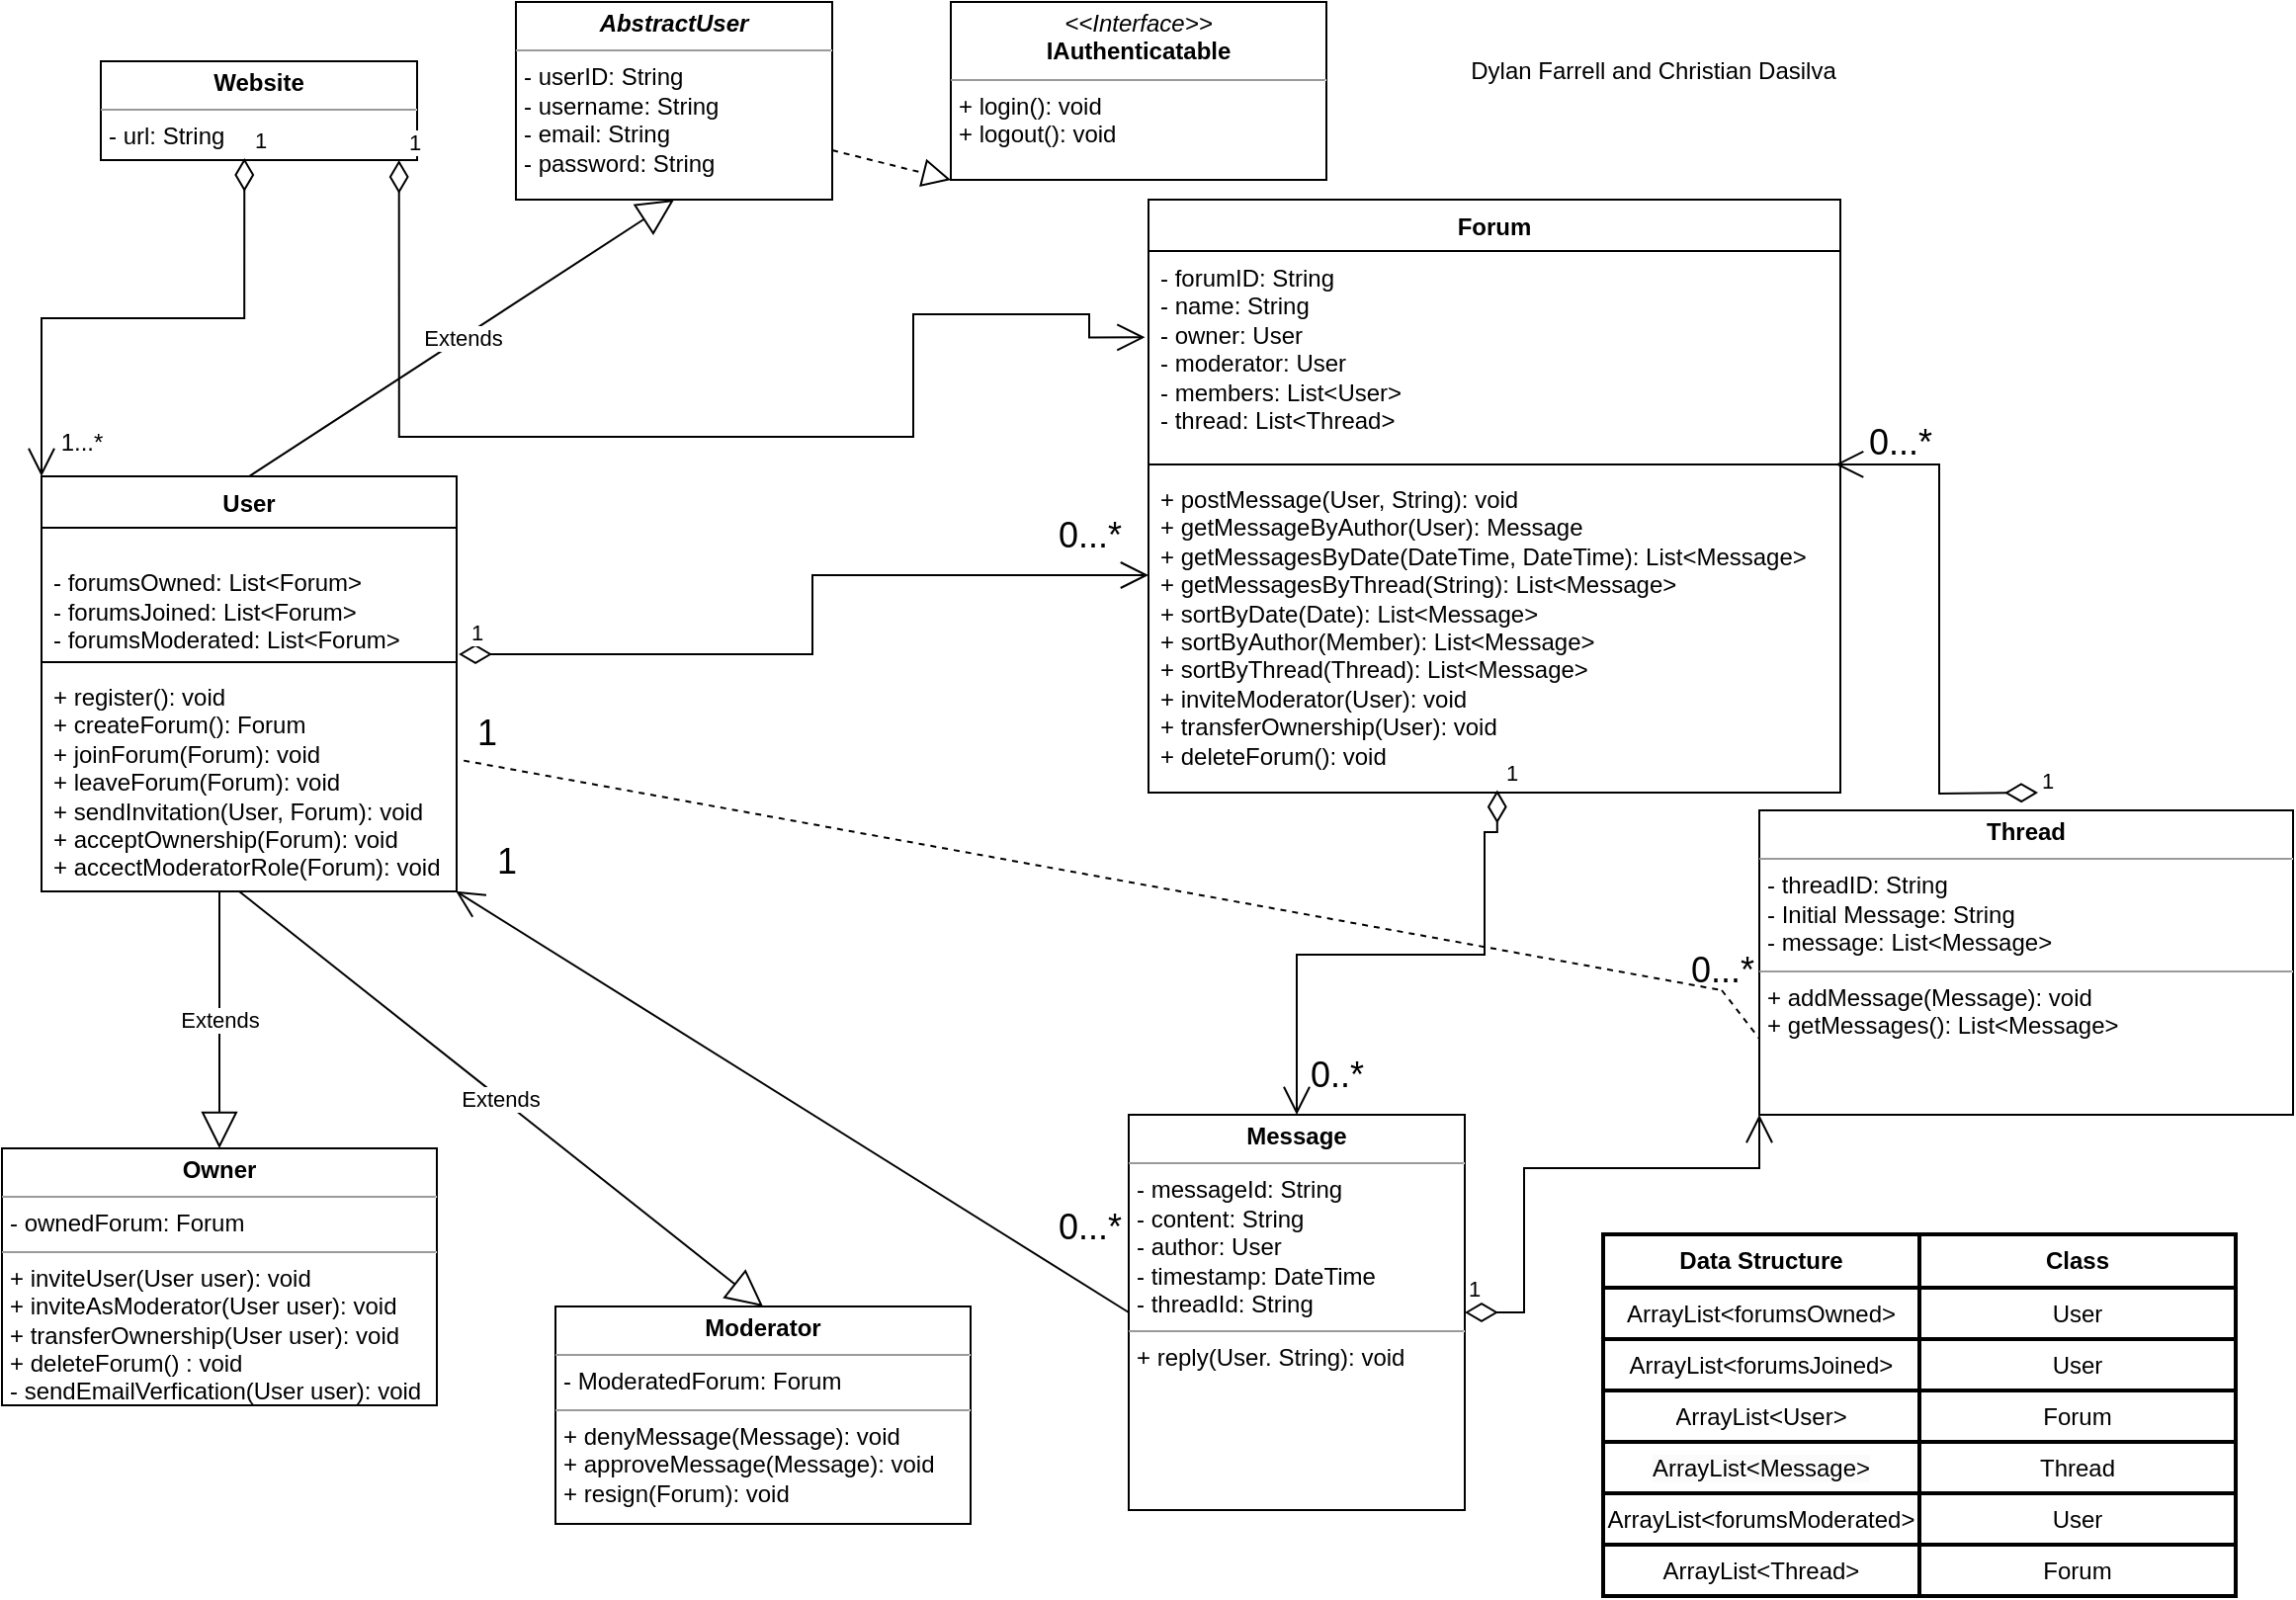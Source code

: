 <mxfile version="22.0.8" type="github">
  <diagram name="Page-1" id="e7e014a7-5840-1c2e-5031-d8a46d1fe8dd">
    <mxGraphModel dx="1687" dy="878" grid="1" gridSize="10" guides="1" tooltips="1" connect="1" arrows="1" fold="1" page="1" pageScale="1" pageWidth="1169" pageHeight="826" background="none" math="0" shadow="0">
      <root>
        <mxCell id="0" />
        <mxCell id="1" parent="0" />
        <mxCell id="8g8TD1aiFG3RHrayoysZ-45" value="User" style="swimlane;fontStyle=1;align=center;verticalAlign=top;childLayout=stackLayout;horizontal=1;startSize=26;horizontalStack=0;resizeParent=1;resizeParentMax=0;resizeLast=0;collapsible=1;marginBottom=0;whiteSpace=wrap;html=1;" parent="1" vertex="1">
          <mxGeometry x="30" y="250" width="210" height="210" as="geometry">
            <mxRectangle x="110" y="201" width="70" height="30" as="alternateBounds" />
          </mxGeometry>
        </mxCell>
        <mxCell id="8g8TD1aiFG3RHrayoysZ-46" value="&lt;br&gt;- forumsOwned: List&amp;lt;Forum&amp;gt;&lt;br&gt;- forumsJoined: List&amp;lt;Forum&amp;gt;&lt;br&gt;- forumsModerated: List&amp;lt;Forum&amp;gt;" style="text;strokeColor=none;fillColor=none;align=left;verticalAlign=top;spacingLeft=4;spacingRight=4;overflow=hidden;rotatable=0;points=[[0,0.5],[1,0.5]];portConstraint=eastwest;whiteSpace=wrap;html=1;" parent="8g8TD1aiFG3RHrayoysZ-45" vertex="1">
          <mxGeometry y="26" width="210" height="64" as="geometry" />
        </mxCell>
        <mxCell id="8g8TD1aiFG3RHrayoysZ-47" value="" style="line;strokeWidth=1;fillColor=none;align=left;verticalAlign=middle;spacingTop=-1;spacingLeft=3;spacingRight=3;rotatable=0;labelPosition=right;points=[];portConstraint=eastwest;strokeColor=inherit;" parent="8g8TD1aiFG3RHrayoysZ-45" vertex="1">
          <mxGeometry y="90" width="210" height="8" as="geometry" />
        </mxCell>
        <mxCell id="8g8TD1aiFG3RHrayoysZ-48" value="+ register(): void&lt;br&gt;+ createForum(): Forum&lt;br&gt;+ joinForum(Forum): void&lt;br&gt;+ leaveForum(Forum): void&lt;br&gt;+ sendInvitation(User, Forum): void&lt;br&gt;+ acceptOwnership(Forum): void&lt;br&gt;+ accectModeratorRole(Forum): void" style="text;strokeColor=none;fillColor=none;align=left;verticalAlign=top;spacingLeft=4;spacingRight=4;overflow=hidden;rotatable=0;points=[[0,0.5],[1,0.5]];portConstraint=eastwest;whiteSpace=wrap;html=1;" parent="8g8TD1aiFG3RHrayoysZ-45" vertex="1">
          <mxGeometry y="98" width="210" height="112" as="geometry" />
        </mxCell>
        <mxCell id="bGQIHmSaB8s9rPA5f1N6-27" value="&lt;p style=&quot;margin:0px;margin-top:4px;text-align:center;&quot;&gt;&lt;b&gt;Message&lt;/b&gt;&lt;/p&gt;&lt;hr size=&quot;1&quot;&gt;&lt;p style=&quot;margin:0px;margin-left:4px;&quot;&gt;- messageId: String&lt;/p&gt;&lt;p style=&quot;margin:0px;margin-left:4px;&quot;&gt;- content: String&lt;/p&gt;&lt;p style=&quot;margin:0px;margin-left:4px;&quot;&gt;- author: User&lt;/p&gt;&lt;p style=&quot;margin:0px;margin-left:4px;&quot;&gt;- timestamp: DateTime&lt;/p&gt;&lt;p style=&quot;margin:0px;margin-left:4px;&quot;&gt;- threadId: String&lt;/p&gt;&lt;hr size=&quot;1&quot;&gt;&lt;p style=&quot;margin:0px;margin-left:4px;&quot;&gt;+ reply(User. String): void&lt;/p&gt;" style="verticalAlign=top;align=left;overflow=fill;fontSize=12;fontFamily=Helvetica;html=1;whiteSpace=wrap;" parent="1" vertex="1">
          <mxGeometry x="580" y="573" width="170" height="200" as="geometry" />
        </mxCell>
        <mxCell id="bGQIHmSaB8s9rPA5f1N6-31" value="" style="endArrow=block;dashed=1;endFill=0;endSize=12;html=1;rounded=0;exitX=1;exitY=0.75;exitDx=0;exitDy=0;entryX=0;entryY=1;entryDx=0;entryDy=0;" parent="1" source="bGQIHmSaB8s9rPA5f1N6-48" target="bGQIHmSaB8s9rPA5f1N6-21" edge="1">
          <mxGeometry width="160" relative="1" as="geometry">
            <mxPoint x="360" y="280" as="sourcePoint" />
            <mxPoint x="520" y="280" as="targetPoint" />
          </mxGeometry>
        </mxCell>
        <mxCell id="bGQIHmSaB8s9rPA5f1N6-41" value="&lt;p style=&quot;margin:0px;margin-top:4px;text-align:center;&quot;&gt;&lt;b&gt;Owner&lt;/b&gt;&lt;/p&gt;&lt;hr size=&quot;1&quot;&gt;&lt;p style=&quot;margin:0px;margin-left:4px;&quot;&gt;&lt;span style=&quot;background-color: initial;&quot;&gt;- ownedForum: Forum&lt;/span&gt;&lt;br&gt;&lt;/p&gt;&lt;hr size=&quot;1&quot;&gt;&lt;p style=&quot;margin:0px;margin-left:4px;&quot;&gt;+ inviteUser(User user): void&lt;/p&gt;&lt;p style=&quot;margin:0px;margin-left:4px;&quot;&gt;+ inviteAsModerator(User user): void&lt;/p&gt;&lt;p style=&quot;margin:0px;margin-left:4px;&quot;&gt;+ transferOwnership(User user): void&lt;/p&gt;&lt;p style=&quot;margin:0px;margin-left:4px;&quot;&gt;&lt;span style=&quot;background-color: initial;&quot;&gt;+ deleteForum() : void&lt;/span&gt;&lt;/p&gt;&lt;p style=&quot;margin:0px;margin-left:4px;&quot;&gt;- sendEmailVerfication(User user): void&lt;/p&gt;" style="verticalAlign=top;align=left;overflow=fill;fontSize=12;fontFamily=Helvetica;html=1;whiteSpace=wrap;" parent="1" vertex="1">
          <mxGeometry x="10" y="590" width="220" height="130" as="geometry" />
        </mxCell>
        <mxCell id="bGQIHmSaB8s9rPA5f1N6-48" value="&lt;p style=&quot;margin:0px;margin-top:4px;text-align:center;&quot;&gt;&lt;b&gt;&lt;i&gt;AbstractUser&lt;/i&gt;&lt;/b&gt;&lt;/p&gt;&lt;hr size=&quot;1&quot;&gt;&lt;p style=&quot;margin:0px;margin-left:4px;&quot;&gt;- userID: String&lt;/p&gt;&lt;p style=&quot;margin:0px;margin-left:4px;&quot;&gt;- username: String&lt;/p&gt;&lt;p style=&quot;margin:0px;margin-left:4px;&quot;&gt;- email: String&lt;/p&gt;&lt;p style=&quot;margin:0px;margin-left:4px;&quot;&gt;- password: String&lt;/p&gt;&lt;p style=&quot;margin:0px;margin-left:4px;&quot;&gt;&lt;br&gt;&lt;/p&gt;" style="verticalAlign=top;align=left;overflow=fill;fontSize=12;fontFamily=Helvetica;html=1;whiteSpace=wrap;" parent="1" vertex="1">
          <mxGeometry x="270" y="10" width="160" height="100" as="geometry" />
        </mxCell>
        <mxCell id="bGQIHmSaB8s9rPA5f1N6-51" value="" style="endArrow=open;endFill=1;endSize=12;html=1;rounded=0;exitX=0;exitY=0.5;exitDx=0;exitDy=0;entryX=0.998;entryY=0.999;entryDx=0;entryDy=0;entryPerimeter=0;" parent="1" source="bGQIHmSaB8s9rPA5f1N6-27" target="8g8TD1aiFG3RHrayoysZ-48" edge="1">
          <mxGeometry width="160" relative="1" as="geometry">
            <mxPoint x="260" y="550" as="sourcePoint" />
            <mxPoint x="340" y="420" as="targetPoint" />
          </mxGeometry>
        </mxCell>
        <mxCell id="bGQIHmSaB8s9rPA5f1N6-52" value="Extends" style="endArrow=block;endSize=16;endFill=0;html=1;rounded=0;entryX=0.5;entryY=1;entryDx=0;entryDy=0;exitX=0.5;exitY=0;exitDx=0;exitDy=0;" parent="1" source="8g8TD1aiFG3RHrayoysZ-45" target="bGQIHmSaB8s9rPA5f1N6-48" edge="1">
          <mxGeometry width="160" relative="1" as="geometry">
            <mxPoint x="130" y="210" as="sourcePoint" />
            <mxPoint x="290" y="210" as="targetPoint" />
          </mxGeometry>
        </mxCell>
        <mxCell id="bGQIHmSaB8s9rPA5f1N6-21" value="&lt;p style=&quot;margin:0px;margin-top:4px;text-align:center;&quot;&gt;&lt;i&gt;&amp;lt;&amp;lt;Interface&amp;gt;&amp;gt;&lt;/i&gt;&lt;br&gt;&lt;b&gt;IAuthenticatable&lt;/b&gt;&lt;/p&gt;&lt;hr size=&quot;1&quot;&gt;&lt;p style=&quot;margin:0px;margin-left:4px;&quot;&gt;+ login(): void&lt;/p&gt;&lt;p style=&quot;margin:0px;margin-left:4px;&quot;&gt;+ logout(): void&lt;/p&gt;" style="verticalAlign=top;align=left;overflow=fill;fontSize=12;fontFamily=Helvetica;html=1;whiteSpace=wrap;" parent="1" vertex="1">
          <mxGeometry x="490" y="10" width="190" height="90" as="geometry" />
        </mxCell>
        <mxCell id="bGQIHmSaB8s9rPA5f1N6-23" value="Forum" style="swimlane;fontStyle=1;align=center;verticalAlign=top;childLayout=stackLayout;horizontal=1;startSize=26;horizontalStack=0;resizeParent=1;resizeParentMax=0;resizeLast=0;collapsible=1;marginBottom=0;whiteSpace=wrap;html=1;" parent="1" vertex="1">
          <mxGeometry x="590" y="110" width="350" height="300" as="geometry" />
        </mxCell>
        <mxCell id="bGQIHmSaB8s9rPA5f1N6-24" value="- forumID: String&lt;br&gt;- name: String&lt;br&gt;- owner: User&lt;br&gt;- moderator: User&lt;br&gt;- members: List&amp;lt;User&amp;gt;&lt;br&gt;- thread: List&amp;lt;Thread&amp;gt;" style="text;strokeColor=none;fillColor=none;align=left;verticalAlign=top;spacingLeft=4;spacingRight=4;overflow=hidden;rotatable=0;points=[[0,0.5],[1,0.5]];portConstraint=eastwest;whiteSpace=wrap;html=1;" parent="bGQIHmSaB8s9rPA5f1N6-23" vertex="1">
          <mxGeometry y="26" width="350" height="104" as="geometry" />
        </mxCell>
        <mxCell id="bGQIHmSaB8s9rPA5f1N6-25" value="" style="line;strokeWidth=1;fillColor=none;align=left;verticalAlign=middle;spacingTop=-1;spacingLeft=3;spacingRight=3;rotatable=0;labelPosition=right;points=[];portConstraint=eastwest;strokeColor=inherit;" parent="bGQIHmSaB8s9rPA5f1N6-23" vertex="1">
          <mxGeometry y="130" width="350" height="8" as="geometry" />
        </mxCell>
        <mxCell id="bGQIHmSaB8s9rPA5f1N6-26" value="+ postMessage(User, String): void&lt;br&gt;+ getMessageByAuthor(User): Message&lt;br&gt;+ getMessagesByDate(DateTime, DateTime): List&amp;lt;Message&amp;gt;&lt;br&gt;+ getMessagesByThread(String): List&amp;lt;Message&amp;gt;&lt;br&gt;+ sortByDate(Date): List&amp;lt;Message&amp;gt;&lt;br&gt;+ sortByAuthor(Member): List&amp;lt;Message&amp;gt;&lt;br&gt;+ sortByThread(Thread): List&amp;lt;Message&amp;gt;&lt;br&gt;+ inviteModerator(User): void&lt;br&gt;+ transferOwnership(User): void&lt;br&gt;+ deleteForum(): void" style="text;strokeColor=none;fillColor=none;align=left;verticalAlign=top;spacingLeft=4;spacingRight=4;overflow=hidden;rotatable=0;points=[[0,0.5],[1,0.5]];portConstraint=eastwest;whiteSpace=wrap;html=1;" parent="bGQIHmSaB8s9rPA5f1N6-23" vertex="1">
          <mxGeometry y="138" width="350" height="162" as="geometry" />
        </mxCell>
        <mxCell id="bGQIHmSaB8s9rPA5f1N6-55" value="Extends" style="endArrow=block;endSize=16;endFill=0;html=1;rounded=0;entryX=0.5;entryY=0;entryDx=0;entryDy=0;" parent="1" target="bGQIHmSaB8s9rPA5f1N6-41" edge="1">
          <mxGeometry width="160" relative="1" as="geometry">
            <mxPoint x="120" y="460" as="sourcePoint" />
            <mxPoint x="180" y="540" as="targetPoint" />
          </mxGeometry>
        </mxCell>
        <mxCell id="bGQIHmSaB8s9rPA5f1N6-56" value="Extends" style="endArrow=block;endSize=16;endFill=0;html=1;rounded=0;entryX=0.5;entryY=0;entryDx=0;entryDy=0;" parent="1" target="AUNSqWUqYzkDws3wmBfj-1" edge="1">
          <mxGeometry width="160" relative="1" as="geometry">
            <mxPoint x="130" y="460" as="sourcePoint" />
            <mxPoint x="380" y="560" as="targetPoint" />
          </mxGeometry>
        </mxCell>
        <mxCell id="bGQIHmSaB8s9rPA5f1N6-57" value="&lt;font style=&quot;font-size: 18px;&quot;&gt;1&lt;/font&gt;" style="text;html=1;align=center;verticalAlign=middle;resizable=0;points=[];autosize=1;strokeColor=none;fillColor=none;" parent="1" vertex="1">
          <mxGeometry x="250" y="425" width="30" height="40" as="geometry" />
        </mxCell>
        <mxCell id="bGQIHmSaB8s9rPA5f1N6-58" value="&lt;font style=&quot;font-size: 18px;&quot;&gt;0...*&lt;/font&gt;" style="text;html=1;align=center;verticalAlign=middle;resizable=0;points=[];autosize=1;strokeColor=none;fillColor=none;" parent="1" vertex="1">
          <mxGeometry x="530" y="610" width="60" height="40" as="geometry" />
        </mxCell>
        <mxCell id="AUNSqWUqYzkDws3wmBfj-1" value="&lt;p style=&quot;margin:0px;margin-top:4px;text-align:center;&quot;&gt;&lt;b&gt;Moderator&lt;/b&gt;&lt;/p&gt;&lt;hr size=&quot;1&quot;&gt;&lt;p style=&quot;margin:0px;margin-left:4px;&quot;&gt;- ModeratedForum: Forum&lt;/p&gt;&lt;hr size=&quot;1&quot;&gt;&lt;p style=&quot;border-color: var(--border-color); margin: 0px 0px 0px 4px;&quot;&gt;+ denyMessage(Message): void&lt;/p&gt;&lt;p style=&quot;border-color: var(--border-color); margin: 0px 0px 0px 4px;&quot;&gt;+ approveMessage(Message): void&lt;/p&gt;&lt;p style=&quot;border-color: var(--border-color); margin: 0px 0px 0px 4px;&quot;&gt;+ resign(Forum): void&lt;/p&gt;" style="verticalAlign=top;align=left;overflow=fill;fontSize=12;fontFamily=Helvetica;html=1;whiteSpace=wrap;" vertex="1" parent="1">
          <mxGeometry x="290" y="670" width="210" height="110" as="geometry" />
        </mxCell>
        <mxCell id="AUNSqWUqYzkDws3wmBfj-2" value="" style="endArrow=open;html=1;endSize=12;startArrow=diamondThin;startSize=14;startFill=0;edgeStyle=orthogonalEdgeStyle;align=left;verticalAlign=bottom;rounded=0;exitX=1.005;exitY=1;exitDx=0;exitDy=0;exitPerimeter=0;" edge="1" parent="1" source="8g8TD1aiFG3RHrayoysZ-46" target="bGQIHmSaB8s9rPA5f1N6-26">
          <mxGeometry x="-1" y="3" relative="1" as="geometry">
            <mxPoint x="530" y="360" as="sourcePoint" />
            <mxPoint x="770" y="273" as="targetPoint" />
            <Array as="points">
              <mxPoint x="420" y="340" />
              <mxPoint x="420" y="300" />
            </Array>
          </mxGeometry>
        </mxCell>
        <mxCell id="AUNSqWUqYzkDws3wmBfj-6" value="1" style="edgeLabel;html=1;align=center;verticalAlign=middle;resizable=0;points=[];" vertex="1" connectable="0" parent="AUNSqWUqYzkDws3wmBfj-2">
          <mxGeometry x="-0.995" y="11" relative="1" as="geometry">
            <mxPoint x="8" as="offset" />
          </mxGeometry>
        </mxCell>
        <mxCell id="AUNSqWUqYzkDws3wmBfj-4" value="1" style="endArrow=open;html=1;endSize=12;startArrow=diamondThin;startSize=14;startFill=0;edgeStyle=orthogonalEdgeStyle;align=left;verticalAlign=bottom;rounded=0;exitX=0.504;exitY=0.992;exitDx=0;exitDy=0;exitPerimeter=0;entryX=0.5;entryY=0;entryDx=0;entryDy=0;" edge="1" parent="1" source="bGQIHmSaB8s9rPA5f1N6-26" target="bGQIHmSaB8s9rPA5f1N6-27">
          <mxGeometry x="-1" y="3" relative="1" as="geometry">
            <mxPoint x="850" y="430" as="sourcePoint" />
            <mxPoint x="1010" y="430" as="targetPoint" />
            <Array as="points">
              <mxPoint x="766" y="430" />
              <mxPoint x="760" y="430" />
              <mxPoint x="760" y="492" />
              <mxPoint x="665" y="492" />
            </Array>
          </mxGeometry>
        </mxCell>
        <mxCell id="AUNSqWUqYzkDws3wmBfj-7" value="&lt;font style=&quot;font-size: 18px;&quot;&gt;0...*&lt;/font&gt;" style="text;html=1;align=center;verticalAlign=middle;resizable=0;points=[];autosize=1;strokeColor=none;fillColor=none;" vertex="1" parent="1">
          <mxGeometry x="530" y="260" width="60" height="40" as="geometry" />
        </mxCell>
        <mxCell id="AUNSqWUqYzkDws3wmBfj-9" value="&lt;font style=&quot;font-size: 18px;&quot;&gt;0..*&lt;/font&gt;" style="text;html=1;align=center;verticalAlign=middle;resizable=0;points=[];autosize=1;strokeColor=none;fillColor=none;" vertex="1" parent="1">
          <mxGeometry x="660" y="533" width="50" height="40" as="geometry" />
        </mxCell>
        <mxCell id="AUNSqWUqYzkDws3wmBfj-35" value="&lt;p style=&quot;margin:0px;margin-top:4px;text-align:center;&quot;&gt;&lt;b&gt;Website&lt;/b&gt;&lt;/p&gt;&lt;hr size=&quot;1&quot;&gt;&lt;p style=&quot;margin:0px;margin-left:4px;&quot;&gt;- url: String&lt;/p&gt;&lt;p style=&quot;margin:0px;margin-left:4px;&quot;&gt;&lt;br&gt;&lt;/p&gt;" style="verticalAlign=top;align=left;overflow=fill;fontSize=12;fontFamily=Helvetica;html=1;whiteSpace=wrap;" vertex="1" parent="1">
          <mxGeometry x="60" y="40" width="160" height="50" as="geometry" />
        </mxCell>
        <mxCell id="AUNSqWUqYzkDws3wmBfj-39" value="1" style="endArrow=open;html=1;endSize=12;startArrow=diamondThin;startSize=14;startFill=0;edgeStyle=orthogonalEdgeStyle;align=left;verticalAlign=bottom;rounded=0;exitX=0.454;exitY=0.981;exitDx=0;exitDy=0;exitPerimeter=0;entryX=0;entryY=0;entryDx=0;entryDy=0;" edge="1" parent="1" source="AUNSqWUqYzkDws3wmBfj-35" target="8g8TD1aiFG3RHrayoysZ-45">
          <mxGeometry x="-1" y="3" relative="1" as="geometry">
            <mxPoint x="110" y="140" as="sourcePoint" />
            <mxPoint x="270" y="140" as="targetPoint" />
          </mxGeometry>
        </mxCell>
        <mxCell id="AUNSqWUqYzkDws3wmBfj-40" value="1" style="endArrow=open;html=1;endSize=12;startArrow=diamondThin;startSize=14;startFill=0;edgeStyle=orthogonalEdgeStyle;align=left;verticalAlign=bottom;rounded=0;exitX=1;exitY=1;exitDx=0;exitDy=0;entryX=-0.005;entryY=0.42;entryDx=0;entryDy=0;entryPerimeter=0;" edge="1" parent="1" target="bGQIHmSaB8s9rPA5f1N6-24">
          <mxGeometry x="-1" y="3" relative="1" as="geometry">
            <mxPoint x="210.85" y="90" as="sourcePoint" />
            <mxPoint x="579.1" y="179.68" as="targetPoint" />
            <Array as="points">
              <mxPoint x="211" y="230" />
              <mxPoint x="471" y="230" />
              <mxPoint x="471" y="168" />
              <mxPoint x="560" y="168" />
              <mxPoint x="560" y="180" />
            </Array>
          </mxGeometry>
        </mxCell>
        <mxCell id="AUNSqWUqYzkDws3wmBfj-41" value="1...*" style="text;html=1;align=center;verticalAlign=middle;resizable=0;points=[];autosize=1;strokeColor=none;fillColor=none;" vertex="1" parent="1">
          <mxGeometry x="30" y="218" width="40" height="30" as="geometry" />
        </mxCell>
        <mxCell id="AUNSqWUqYzkDws3wmBfj-45" value="&lt;p style=&quot;margin:0px;margin-top:4px;text-align:center;&quot;&gt;&lt;b&gt;Thread&lt;/b&gt;&lt;/p&gt;&lt;hr size=&quot;1&quot;&gt;&lt;p style=&quot;margin:0px;margin-left:4px;&quot;&gt;- threadID: String&lt;/p&gt;&lt;p style=&quot;margin:0px;margin-left:4px;&quot;&gt;- Initial Message: String&lt;/p&gt;&lt;p style=&quot;margin:0px;margin-left:4px;&quot;&gt;- message: List&amp;lt;Message&amp;gt;&lt;/p&gt;&lt;hr size=&quot;1&quot;&gt;&lt;p style=&quot;margin:0px;margin-left:4px;&quot;&gt;+ addMessage(Message): void&lt;/p&gt;&lt;p style=&quot;margin:0px;margin-left:4px;&quot;&gt;+ getMessages(): List&amp;lt;Message&amp;gt;&lt;/p&gt;" style="verticalAlign=top;align=left;overflow=fill;fontSize=12;fontFamily=Helvetica;html=1;whiteSpace=wrap;" vertex="1" parent="1">
          <mxGeometry x="899" y="419" width="270" height="154" as="geometry" />
        </mxCell>
        <mxCell id="AUNSqWUqYzkDws3wmBfj-11" value="" style="shape=table;html=1;whiteSpace=wrap;startSize=0;container=1;collapsible=0;childLayout=tableLayout;strokeWidth=2;" vertex="1" parent="1">
          <mxGeometry x="820" y="633.5" width="320" height="183" as="geometry" />
        </mxCell>
        <mxCell id="AUNSqWUqYzkDws3wmBfj-12" value="" style="shape=tableRow;horizontal=0;startSize=0;swimlaneHead=0;swimlaneBody=0;top=0;left=0;bottom=0;right=0;collapsible=0;dropTarget=0;fillColor=none;points=[[0,0.5],[1,0.5]];portConstraint=eastwest;" vertex="1" parent="AUNSqWUqYzkDws3wmBfj-11">
          <mxGeometry width="320" height="27" as="geometry" />
        </mxCell>
        <mxCell id="AUNSqWUqYzkDws3wmBfj-13" value="Data Structure" style="shape=partialRectangle;html=1;whiteSpace=wrap;connectable=0;fillColor=none;top=0;left=0;bottom=0;right=0;overflow=hidden;fontStyle=1" vertex="1" parent="AUNSqWUqYzkDws3wmBfj-12">
          <mxGeometry width="160" height="27" as="geometry">
            <mxRectangle width="160" height="27" as="alternateBounds" />
          </mxGeometry>
        </mxCell>
        <mxCell id="AUNSqWUqYzkDws3wmBfj-14" value="Class" style="shape=partialRectangle;html=1;whiteSpace=wrap;connectable=0;fillColor=none;top=0;left=0;bottom=0;right=0;overflow=hidden;fontStyle=1" vertex="1" parent="AUNSqWUqYzkDws3wmBfj-12">
          <mxGeometry x="160" width="160" height="27" as="geometry">
            <mxRectangle width="160" height="27" as="alternateBounds" />
          </mxGeometry>
        </mxCell>
        <mxCell id="AUNSqWUqYzkDws3wmBfj-15" value="" style="shape=tableRow;horizontal=0;startSize=0;swimlaneHead=0;swimlaneBody=0;top=0;left=0;bottom=0;right=0;collapsible=0;dropTarget=0;fillColor=none;points=[[0,0.5],[1,0.5]];portConstraint=eastwest;" vertex="1" parent="AUNSqWUqYzkDws3wmBfj-11">
          <mxGeometry y="27" width="320" height="26" as="geometry" />
        </mxCell>
        <mxCell id="AUNSqWUqYzkDws3wmBfj-16" value="ArrayList&amp;lt;forumsOwned&amp;gt;" style="shape=partialRectangle;html=1;whiteSpace=wrap;connectable=0;fillColor=none;top=0;left=0;bottom=0;right=0;overflow=hidden;" vertex="1" parent="AUNSqWUqYzkDws3wmBfj-15">
          <mxGeometry width="160" height="26" as="geometry">
            <mxRectangle width="160" height="26" as="alternateBounds" />
          </mxGeometry>
        </mxCell>
        <mxCell id="AUNSqWUqYzkDws3wmBfj-17" value="User" style="shape=partialRectangle;html=1;whiteSpace=wrap;connectable=0;fillColor=none;top=0;left=0;bottom=0;right=0;overflow=hidden;" vertex="1" parent="AUNSqWUqYzkDws3wmBfj-15">
          <mxGeometry x="160" width="160" height="26" as="geometry">
            <mxRectangle width="160" height="26" as="alternateBounds" />
          </mxGeometry>
        </mxCell>
        <mxCell id="AUNSqWUqYzkDws3wmBfj-32" style="shape=tableRow;horizontal=0;startSize=0;swimlaneHead=0;swimlaneBody=0;top=0;left=0;bottom=0;right=0;collapsible=0;dropTarget=0;fillColor=none;points=[[0,0.5],[1,0.5]];portConstraint=eastwest;" vertex="1" parent="AUNSqWUqYzkDws3wmBfj-11">
          <mxGeometry y="53" width="320" height="26" as="geometry" />
        </mxCell>
        <mxCell id="AUNSqWUqYzkDws3wmBfj-33" value="ArrayList&amp;lt;forumsJoined&amp;gt;" style="shape=partialRectangle;html=1;whiteSpace=wrap;connectable=0;fillColor=none;top=0;left=0;bottom=0;right=0;overflow=hidden;" vertex="1" parent="AUNSqWUqYzkDws3wmBfj-32">
          <mxGeometry width="160" height="26" as="geometry">
            <mxRectangle width="160" height="26" as="alternateBounds" />
          </mxGeometry>
        </mxCell>
        <mxCell id="AUNSqWUqYzkDws3wmBfj-34" value="User" style="shape=partialRectangle;html=1;whiteSpace=wrap;connectable=0;fillColor=none;top=0;left=0;bottom=0;right=0;overflow=hidden;" vertex="1" parent="AUNSqWUqYzkDws3wmBfj-32">
          <mxGeometry x="160" width="160" height="26" as="geometry">
            <mxRectangle width="160" height="26" as="alternateBounds" />
          </mxGeometry>
        </mxCell>
        <mxCell id="AUNSqWUqYzkDws3wmBfj-29" style="shape=tableRow;horizontal=0;startSize=0;swimlaneHead=0;swimlaneBody=0;top=0;left=0;bottom=0;right=0;collapsible=0;dropTarget=0;fillColor=none;points=[[0,0.5],[1,0.5]];portConstraint=eastwest;" vertex="1" parent="AUNSqWUqYzkDws3wmBfj-11">
          <mxGeometry y="79" width="320" height="26" as="geometry" />
        </mxCell>
        <mxCell id="AUNSqWUqYzkDws3wmBfj-30" value="ArrayList&amp;lt;User&amp;gt;" style="shape=partialRectangle;html=1;whiteSpace=wrap;connectable=0;fillColor=none;top=0;left=0;bottom=0;right=0;overflow=hidden;" vertex="1" parent="AUNSqWUqYzkDws3wmBfj-29">
          <mxGeometry width="160" height="26" as="geometry">
            <mxRectangle width="160" height="26" as="alternateBounds" />
          </mxGeometry>
        </mxCell>
        <mxCell id="AUNSqWUqYzkDws3wmBfj-31" value="Forum" style="shape=partialRectangle;html=1;whiteSpace=wrap;connectable=0;fillColor=none;top=0;left=0;bottom=0;right=0;overflow=hidden;" vertex="1" parent="AUNSqWUqYzkDws3wmBfj-29">
          <mxGeometry x="160" width="160" height="26" as="geometry">
            <mxRectangle width="160" height="26" as="alternateBounds" />
          </mxGeometry>
        </mxCell>
        <mxCell id="AUNSqWUqYzkDws3wmBfj-26" style="shape=tableRow;horizontal=0;startSize=0;swimlaneHead=0;swimlaneBody=0;top=0;left=0;bottom=0;right=0;collapsible=0;dropTarget=0;fillColor=none;points=[[0,0.5],[1,0.5]];portConstraint=eastwest;" vertex="1" parent="AUNSqWUqYzkDws3wmBfj-11">
          <mxGeometry y="105" width="320" height="26" as="geometry" />
        </mxCell>
        <mxCell id="AUNSqWUqYzkDws3wmBfj-27" value="&lt;span style=&quot;color: rgb(0, 0, 0); font-family: Helvetica; font-size: 12px; font-style: normal; font-variant-ligatures: normal; font-variant-caps: normal; font-weight: 400; letter-spacing: normal; orphans: 2; text-align: center; text-indent: 0px; text-transform: none; widows: 2; word-spacing: 0px; -webkit-text-stroke-width: 0px; background-color: rgb(251, 251, 251); text-decoration-thickness: initial; text-decoration-style: initial; text-decoration-color: initial; float: none; display: inline !important;&quot;&gt;ArrayList&amp;lt;Message&amp;gt;&lt;/span&gt;" style="shape=partialRectangle;html=1;whiteSpace=wrap;connectable=0;fillColor=none;top=0;left=0;bottom=0;right=0;overflow=hidden;" vertex="1" parent="AUNSqWUqYzkDws3wmBfj-26">
          <mxGeometry width="160" height="26" as="geometry">
            <mxRectangle width="160" height="26" as="alternateBounds" />
          </mxGeometry>
        </mxCell>
        <mxCell id="AUNSqWUqYzkDws3wmBfj-28" value="Thread" style="shape=partialRectangle;html=1;whiteSpace=wrap;connectable=0;fillColor=none;top=0;left=0;bottom=0;right=0;overflow=hidden;" vertex="1" parent="AUNSqWUqYzkDws3wmBfj-26">
          <mxGeometry x="160" width="160" height="26" as="geometry">
            <mxRectangle width="160" height="26" as="alternateBounds" />
          </mxGeometry>
        </mxCell>
        <mxCell id="AUNSqWUqYzkDws3wmBfj-36" style="shape=tableRow;horizontal=0;startSize=0;swimlaneHead=0;swimlaneBody=0;top=0;left=0;bottom=0;right=0;collapsible=0;dropTarget=0;fillColor=none;points=[[0,0.5],[1,0.5]];portConstraint=eastwest;" vertex="1" parent="AUNSqWUqYzkDws3wmBfj-11">
          <mxGeometry y="131" width="320" height="26" as="geometry" />
        </mxCell>
        <mxCell id="AUNSqWUqYzkDws3wmBfj-37" value="ArrayList&amp;lt;forumsModerated&amp;gt;" style="shape=partialRectangle;html=1;whiteSpace=wrap;connectable=0;fillColor=none;top=0;left=0;bottom=0;right=0;overflow=hidden;" vertex="1" parent="AUNSqWUqYzkDws3wmBfj-36">
          <mxGeometry width="160" height="26" as="geometry">
            <mxRectangle width="160" height="26" as="alternateBounds" />
          </mxGeometry>
        </mxCell>
        <mxCell id="AUNSqWUqYzkDws3wmBfj-38" value="User" style="shape=partialRectangle;html=1;whiteSpace=wrap;connectable=0;fillColor=none;top=0;left=0;bottom=0;right=0;overflow=hidden;" vertex="1" parent="AUNSqWUqYzkDws3wmBfj-36">
          <mxGeometry x="160" width="160" height="26" as="geometry">
            <mxRectangle width="160" height="26" as="alternateBounds" />
          </mxGeometry>
        </mxCell>
        <mxCell id="AUNSqWUqYzkDws3wmBfj-42" style="shape=tableRow;horizontal=0;startSize=0;swimlaneHead=0;swimlaneBody=0;top=0;left=0;bottom=0;right=0;collapsible=0;dropTarget=0;fillColor=none;points=[[0,0.5],[1,0.5]];portConstraint=eastwest;" vertex="1" parent="AUNSqWUqYzkDws3wmBfj-11">
          <mxGeometry y="157" width="320" height="26" as="geometry" />
        </mxCell>
        <mxCell id="AUNSqWUqYzkDws3wmBfj-43" value="ArrayList&amp;lt;Thread&amp;gt;" style="shape=partialRectangle;html=1;whiteSpace=wrap;connectable=0;fillColor=none;top=0;left=0;bottom=0;right=0;overflow=hidden;" vertex="1" parent="AUNSqWUqYzkDws3wmBfj-42">
          <mxGeometry width="160" height="26" as="geometry">
            <mxRectangle width="160" height="26" as="alternateBounds" />
          </mxGeometry>
        </mxCell>
        <mxCell id="AUNSqWUqYzkDws3wmBfj-44" value="Forum" style="shape=partialRectangle;html=1;whiteSpace=wrap;connectable=0;fillColor=none;top=0;left=0;bottom=0;right=0;overflow=hidden;" vertex="1" parent="AUNSqWUqYzkDws3wmBfj-42">
          <mxGeometry x="160" width="160" height="26" as="geometry">
            <mxRectangle width="160" height="26" as="alternateBounds" />
          </mxGeometry>
        </mxCell>
        <mxCell id="AUNSqWUqYzkDws3wmBfj-46" value="1" style="endArrow=open;html=1;endSize=12;startArrow=diamondThin;startSize=14;startFill=0;edgeStyle=orthogonalEdgeStyle;align=left;verticalAlign=bottom;rounded=0;entryX=0.993;entryY=-0.025;entryDx=0;entryDy=0;entryPerimeter=0;" edge="1" parent="1" target="bGQIHmSaB8s9rPA5f1N6-26">
          <mxGeometry x="-1" y="3" relative="1" as="geometry">
            <mxPoint x="1040" y="410" as="sourcePoint" />
            <mxPoint x="1380" y="250" as="targetPoint" />
          </mxGeometry>
        </mxCell>
        <mxCell id="AUNSqWUqYzkDws3wmBfj-47" value="&lt;font style=&quot;font-size: 18px;&quot;&gt;0...*&lt;/font&gt;" style="text;html=1;align=center;verticalAlign=middle;resizable=0;points=[];autosize=1;strokeColor=none;fillColor=none;" vertex="1" parent="1">
          <mxGeometry x="940" y="213" width="60" height="40" as="geometry" />
        </mxCell>
        <mxCell id="AUNSqWUqYzkDws3wmBfj-48" value="1" style="endArrow=open;html=1;endSize=12;startArrow=diamondThin;startSize=14;startFill=0;edgeStyle=orthogonalEdgeStyle;align=left;verticalAlign=bottom;rounded=0;entryX=0;entryY=1;entryDx=0;entryDy=0;exitX=1;exitY=0.5;exitDx=0;exitDy=0;" edge="1" parent="1" source="bGQIHmSaB8s9rPA5f1N6-27" target="AUNSqWUqYzkDws3wmBfj-45">
          <mxGeometry x="-1" y="3" relative="1" as="geometry">
            <mxPoint x="1030" y="570" as="sourcePoint" />
            <mxPoint x="1190" y="570" as="targetPoint" />
            <Array as="points">
              <mxPoint x="780" y="673" />
              <mxPoint x="780" y="600" />
              <mxPoint x="899" y="600" />
            </Array>
          </mxGeometry>
        </mxCell>
        <mxCell id="AUNSqWUqYzkDws3wmBfj-50" value="" style="endArrow=none;dashed=1;html=1;rounded=0;exitX=1.017;exitY=0.409;exitDx=0;exitDy=0;exitPerimeter=0;" edge="1" parent="1" source="8g8TD1aiFG3RHrayoysZ-48">
          <mxGeometry width="50" height="50" relative="1" as="geometry">
            <mxPoint x="290" y="420" as="sourcePoint" />
            <mxPoint x="880" y="510" as="targetPoint" />
          </mxGeometry>
        </mxCell>
        <mxCell id="AUNSqWUqYzkDws3wmBfj-51" value="" style="endArrow=none;dashed=1;html=1;rounded=0;entryX=0;entryY=0.75;entryDx=0;entryDy=0;" edge="1" parent="1" target="AUNSqWUqYzkDws3wmBfj-45">
          <mxGeometry width="50" height="50" relative="1" as="geometry">
            <mxPoint x="880" y="510" as="sourcePoint" />
            <mxPoint x="850" y="410" as="targetPoint" />
          </mxGeometry>
        </mxCell>
        <mxCell id="AUNSqWUqYzkDws3wmBfj-52" value="&lt;font style=&quot;font-size: 18px;&quot;&gt;1&lt;/font&gt;" style="text;html=1;align=center;verticalAlign=middle;resizable=0;points=[];autosize=1;strokeColor=none;fillColor=none;" vertex="1" parent="1">
          <mxGeometry x="240" y="360" width="30" height="40" as="geometry" />
        </mxCell>
        <mxCell id="AUNSqWUqYzkDws3wmBfj-53" value="&lt;font style=&quot;font-size: 18px;&quot;&gt;0...*&lt;/font&gt;" style="text;html=1;align=center;verticalAlign=middle;resizable=0;points=[];autosize=1;strokeColor=none;fillColor=none;" vertex="1" parent="1">
          <mxGeometry x="850" y="480" width="60" height="40" as="geometry" />
        </mxCell>
        <mxCell id="AUNSqWUqYzkDws3wmBfj-56" value="Dylan Farrell and Christian Dasilva" style="text;html=1;align=center;verticalAlign=middle;resizable=0;points=[];autosize=1;strokeColor=none;fillColor=none;" vertex="1" parent="1">
          <mxGeometry x="740" y="30" width="210" height="30" as="geometry" />
        </mxCell>
      </root>
    </mxGraphModel>
  </diagram>
</mxfile>
